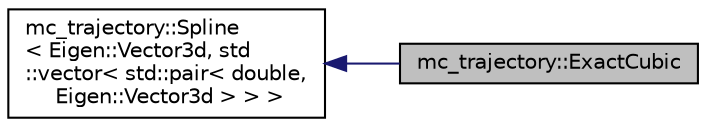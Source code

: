 digraph "mc_trajectory::ExactCubic"
{
 // INTERACTIVE_SVG=YES
 // LATEX_PDF_SIZE
  edge [fontname="Helvetica",fontsize="10",labelfontname="Helvetica",labelfontsize="10"];
  node [fontname="Helvetica",fontsize="10",shape=record];
  rankdir="LR";
  Node1 [label="mc_trajectory::ExactCubic",height=0.2,width=0.4,color="black", fillcolor="grey75", style="filled", fontcolor="black",tooltip="Represents an Exact Cubic spline : a curve that passes exactly through waypoints in position,..."];
  Node2 -> Node1 [dir="back",color="midnightblue",fontsize="10",style="solid",fontname="Helvetica"];
  Node2 [label="mc_trajectory::Spline\l\< Eigen::Vector3d, std\l::vector\< std::pair\< double,\l Eigen::Vector3d \> \> \>",height=0.2,width=0.4,color="black", fillcolor="white", style="filled",URL="$structmc__trajectory_1_1Spline.html",tooltip=" "];
}
